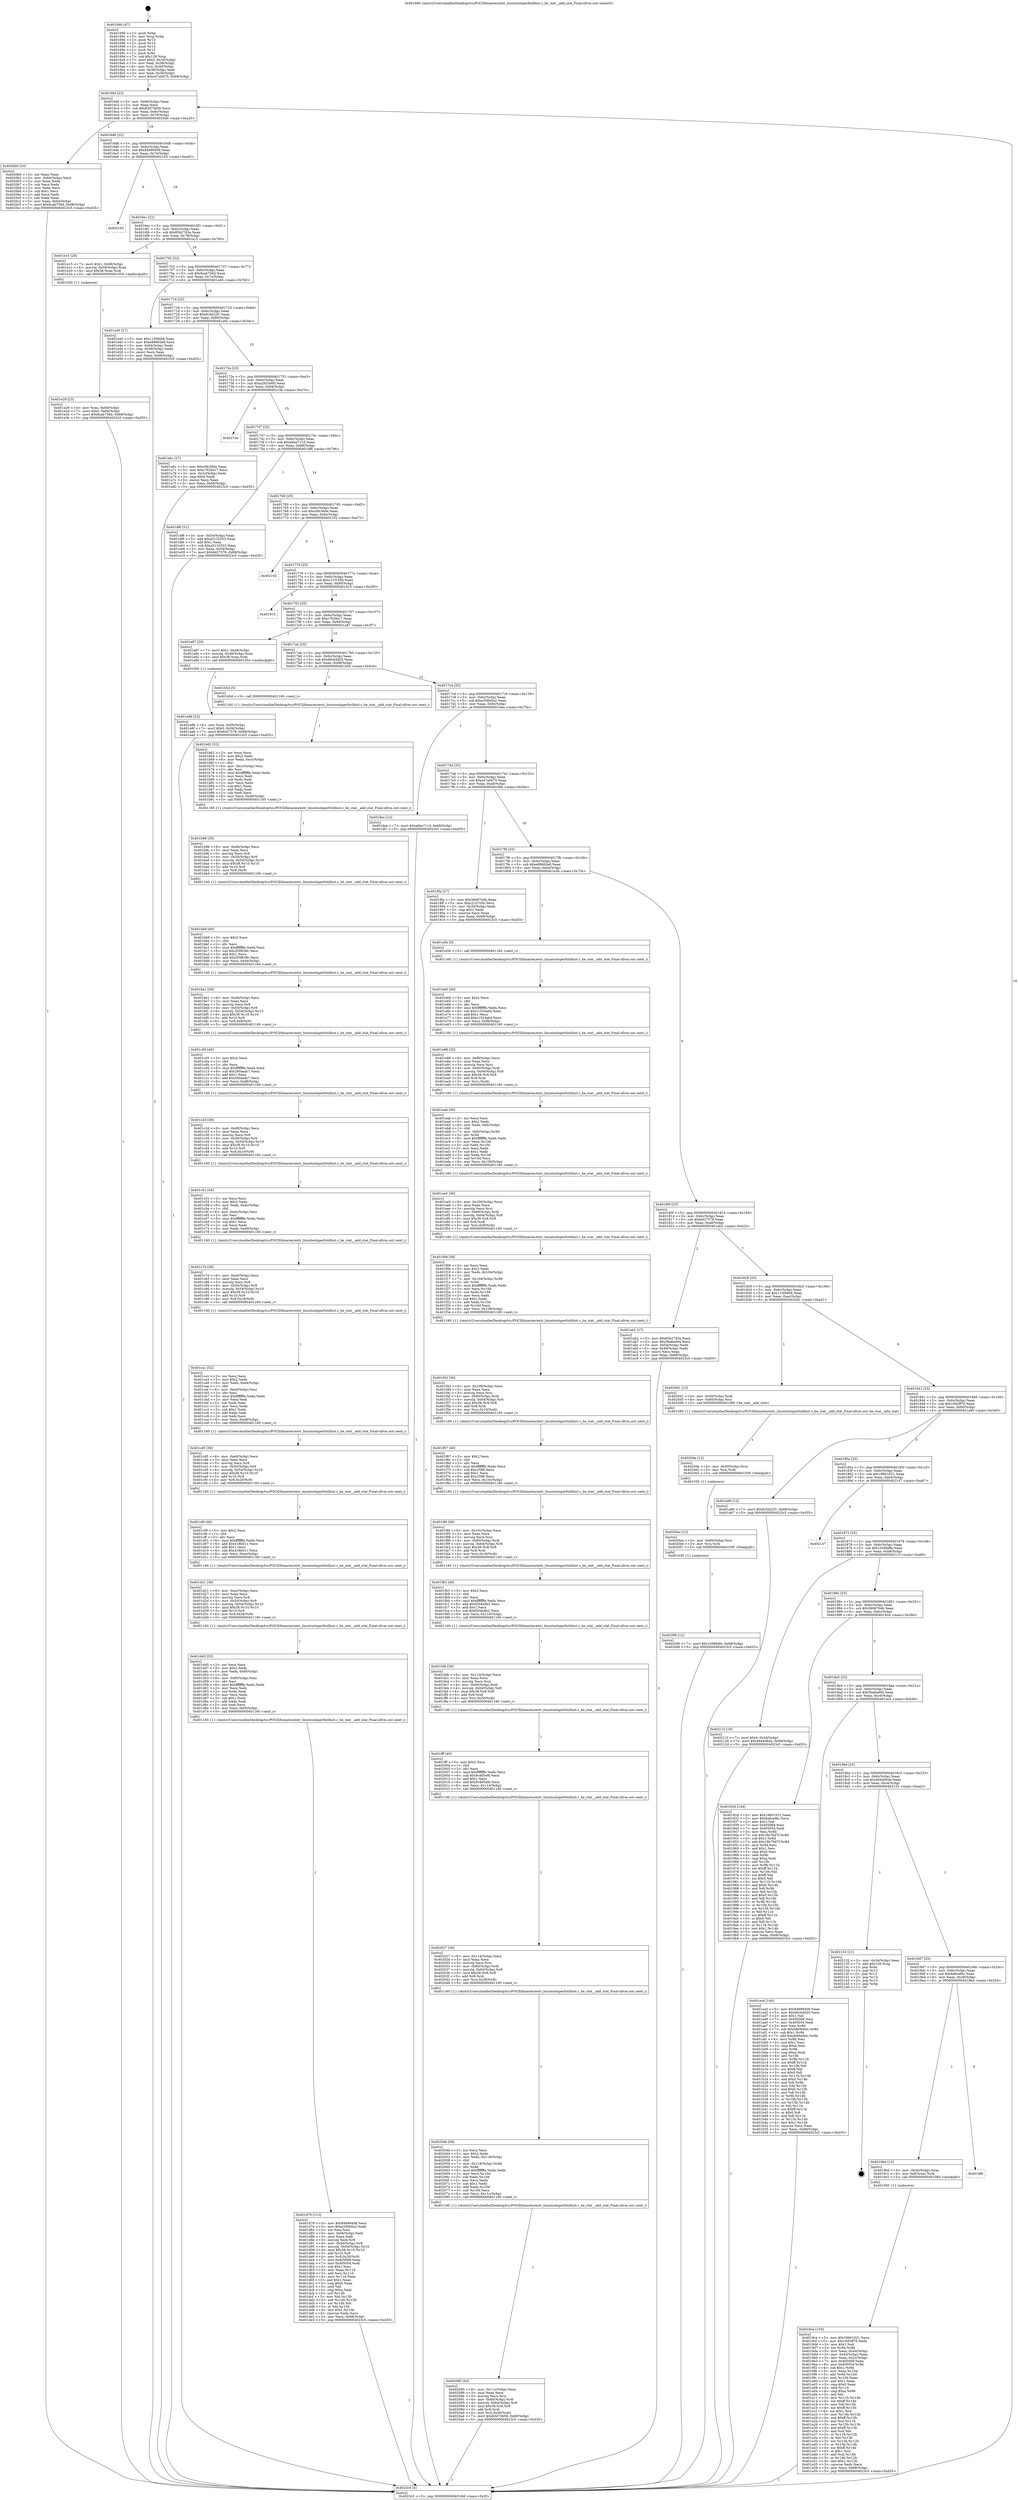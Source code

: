 digraph "0x401690" {
  label = "0x401690 (/mnt/c/Users/mathe/Desktop/tcc/POCII/binaries/extr_linuxtoolsperfutilhist.c_he_stat__add_stat_Final-ollvm.out::main(0))"
  labelloc = "t"
  node[shape=record]

  Entry [label="",width=0.3,height=0.3,shape=circle,fillcolor=black,style=filled]
  "0x4016bf" [label="{
     0x4016bf [23]\l
     | [instrs]\l
     &nbsp;&nbsp;0x4016bf \<+3\>: mov -0x68(%rbp),%eax\l
     &nbsp;&nbsp;0x4016c2 \<+2\>: mov %eax,%ecx\l
     &nbsp;&nbsp;0x4016c4 \<+6\>: sub $0x83d73658,%ecx\l
     &nbsp;&nbsp;0x4016ca \<+3\>: mov %eax,-0x6c(%rbp)\l
     &nbsp;&nbsp;0x4016cd \<+3\>: mov %ecx,-0x70(%rbp)\l
     &nbsp;&nbsp;0x4016d0 \<+6\>: je 00000000004020b0 \<main+0xa20\>\l
  }"]
  "0x4020b0" [label="{
     0x4020b0 [33]\l
     | [instrs]\l
     &nbsp;&nbsp;0x4020b0 \<+2\>: xor %eax,%eax\l
     &nbsp;&nbsp;0x4020b2 \<+3\>: mov -0x64(%rbp),%ecx\l
     &nbsp;&nbsp;0x4020b5 \<+2\>: mov %eax,%edx\l
     &nbsp;&nbsp;0x4020b7 \<+2\>: sub %ecx,%edx\l
     &nbsp;&nbsp;0x4020b9 \<+2\>: mov %eax,%ecx\l
     &nbsp;&nbsp;0x4020bb \<+3\>: sub $0x1,%ecx\l
     &nbsp;&nbsp;0x4020be \<+2\>: add %ecx,%edx\l
     &nbsp;&nbsp;0x4020c0 \<+2\>: sub %edx,%eax\l
     &nbsp;&nbsp;0x4020c2 \<+3\>: mov %eax,-0x64(%rbp)\l
     &nbsp;&nbsp;0x4020c5 \<+7\>: movl $0x8cab756d,-0x68(%rbp)\l
     &nbsp;&nbsp;0x4020cc \<+5\>: jmp 00000000004023c5 \<main+0xd35\>\l
  }"]
  "0x4016d6" [label="{
     0x4016d6 [22]\l
     | [instrs]\l
     &nbsp;&nbsp;0x4016d6 \<+5\>: jmp 00000000004016db \<main+0x4b\>\l
     &nbsp;&nbsp;0x4016db \<+3\>: mov -0x6c(%rbp),%eax\l
     &nbsp;&nbsp;0x4016de \<+5\>: sub $0x84999408,%eax\l
     &nbsp;&nbsp;0x4016e3 \<+3\>: mov %eax,-0x74(%rbp)\l
     &nbsp;&nbsp;0x4016e6 \<+6\>: je 0000000000402163 \<main+0xad3\>\l
  }"]
  Exit [label="",width=0.3,height=0.3,shape=circle,fillcolor=black,style=filled,peripheries=2]
  "0x402163" [label="{
     0x402163\l
  }", style=dashed]
  "0x4016ec" [label="{
     0x4016ec [22]\l
     | [instrs]\l
     &nbsp;&nbsp;0x4016ec \<+5\>: jmp 00000000004016f1 \<main+0x61\>\l
     &nbsp;&nbsp;0x4016f1 \<+3\>: mov -0x6c(%rbp),%eax\l
     &nbsp;&nbsp;0x4016f4 \<+5\>: sub $0x85b27d3a,%eax\l
     &nbsp;&nbsp;0x4016f9 \<+3\>: mov %eax,-0x78(%rbp)\l
     &nbsp;&nbsp;0x4016fc \<+6\>: je 0000000000401e15 \<main+0x785\>\l
  }"]
  "0x4020f6" [label="{
     0x4020f6 [12]\l
     | [instrs]\l
     &nbsp;&nbsp;0x4020f6 \<+7\>: movl $0x1b586dfe,-0x68(%rbp)\l
     &nbsp;&nbsp;0x4020fd \<+5\>: jmp 00000000004023c5 \<main+0xd35\>\l
  }"]
  "0x401e15" [label="{
     0x401e15 [20]\l
     | [instrs]\l
     &nbsp;&nbsp;0x401e15 \<+7\>: movl $0x1,-0x58(%rbp)\l
     &nbsp;&nbsp;0x401e1c \<+4\>: movslq -0x58(%rbp),%rax\l
     &nbsp;&nbsp;0x401e20 \<+4\>: imul $0x38,%rax,%rdi\l
     &nbsp;&nbsp;0x401e24 \<+5\>: call 0000000000401050 \<malloc@plt\>\l
     | [calls]\l
     &nbsp;&nbsp;0x401050 \{1\} (unknown)\l
  }"]
  "0x401702" [label="{
     0x401702 [22]\l
     | [instrs]\l
     &nbsp;&nbsp;0x401702 \<+5\>: jmp 0000000000401707 \<main+0x77\>\l
     &nbsp;&nbsp;0x401707 \<+3\>: mov -0x6c(%rbp),%eax\l
     &nbsp;&nbsp;0x40170a \<+5\>: sub $0x8cab756d,%eax\l
     &nbsp;&nbsp;0x40170f \<+3\>: mov %eax,-0x7c(%rbp)\l
     &nbsp;&nbsp;0x401712 \<+6\>: je 0000000000401e40 \<main+0x7b0\>\l
  }"]
  "0x4020ea" [label="{
     0x4020ea [12]\l
     | [instrs]\l
     &nbsp;&nbsp;0x4020ea \<+4\>: mov -0x60(%rbp),%rsi\l
     &nbsp;&nbsp;0x4020ee \<+3\>: mov %rsi,%rdi\l
     &nbsp;&nbsp;0x4020f1 \<+5\>: call 0000000000401030 \<free@plt\>\l
     | [calls]\l
     &nbsp;&nbsp;0x401030 \{1\} (unknown)\l
  }"]
  "0x401e40" [label="{
     0x401e40 [27]\l
     | [instrs]\l
     &nbsp;&nbsp;0x401e40 \<+5\>: mov $0x115f46b8,%eax\l
     &nbsp;&nbsp;0x401e45 \<+5\>: mov $0xe88662e8,%ecx\l
     &nbsp;&nbsp;0x401e4a \<+3\>: mov -0x64(%rbp),%edx\l
     &nbsp;&nbsp;0x401e4d \<+3\>: cmp -0x58(%rbp),%edx\l
     &nbsp;&nbsp;0x401e50 \<+3\>: cmovl %ecx,%eax\l
     &nbsp;&nbsp;0x401e53 \<+3\>: mov %eax,-0x68(%rbp)\l
     &nbsp;&nbsp;0x401e56 \<+5\>: jmp 00000000004023c5 \<main+0xd35\>\l
  }"]
  "0x401718" [label="{
     0x401718 [22]\l
     | [instrs]\l
     &nbsp;&nbsp;0x401718 \<+5\>: jmp 000000000040171d \<main+0x8d\>\l
     &nbsp;&nbsp;0x40171d \<+3\>: mov -0x6c(%rbp),%eax\l
     &nbsp;&nbsp;0x401720 \<+5\>: sub $0x9c5d22f1,%eax\l
     &nbsp;&nbsp;0x401725 \<+3\>: mov %eax,-0x80(%rbp)\l
     &nbsp;&nbsp;0x401728 \<+6\>: je 0000000000401a6c \<main+0x3dc\>\l
  }"]
  "0x4020de" [label="{
     0x4020de [12]\l
     | [instrs]\l
     &nbsp;&nbsp;0x4020de \<+4\>: mov -0x50(%rbp),%rsi\l
     &nbsp;&nbsp;0x4020e2 \<+3\>: mov %rsi,%rdi\l
     &nbsp;&nbsp;0x4020e5 \<+5\>: call 0000000000401030 \<free@plt\>\l
     | [calls]\l
     &nbsp;&nbsp;0x401030 \{1\} (unknown)\l
  }"]
  "0x401a6c" [label="{
     0x401a6c [27]\l
     | [instrs]\l
     &nbsp;&nbsp;0x401a6c \<+5\>: mov $0xc0fc36de,%eax\l
     &nbsp;&nbsp;0x401a71 \<+5\>: mov $0xc7629cc7,%ecx\l
     &nbsp;&nbsp;0x401a76 \<+3\>: mov -0x2c(%rbp),%edx\l
     &nbsp;&nbsp;0x401a79 \<+3\>: cmp $0x0,%edx\l
     &nbsp;&nbsp;0x401a7c \<+3\>: cmove %ecx,%eax\l
     &nbsp;&nbsp;0x401a7f \<+3\>: mov %eax,-0x68(%rbp)\l
     &nbsp;&nbsp;0x401a82 \<+5\>: jmp 00000000004023c5 \<main+0xd35\>\l
  }"]
  "0x40172e" [label="{
     0x40172e [25]\l
     | [instrs]\l
     &nbsp;&nbsp;0x40172e \<+5\>: jmp 0000000000401733 \<main+0xa3\>\l
     &nbsp;&nbsp;0x401733 \<+3\>: mov -0x6c(%rbp),%eax\l
     &nbsp;&nbsp;0x401736 \<+5\>: sub $0xa2633e00,%eax\l
     &nbsp;&nbsp;0x40173b \<+6\>: mov %eax,-0x84(%rbp)\l
     &nbsp;&nbsp;0x401741 \<+6\>: je 000000000040210e \<main+0xa7e\>\l
  }"]
  "0x402085" [label="{
     0x402085 [43]\l
     | [instrs]\l
     &nbsp;&nbsp;0x402085 \<+6\>: mov -0x11c(%rbp),%ecx\l
     &nbsp;&nbsp;0x40208b \<+3\>: imul %eax,%ecx\l
     &nbsp;&nbsp;0x40208e \<+3\>: movslq %ecx,%rsi\l
     &nbsp;&nbsp;0x402091 \<+4\>: mov -0x60(%rbp),%rdi\l
     &nbsp;&nbsp;0x402095 \<+4\>: movslq -0x64(%rbp),%r8\l
     &nbsp;&nbsp;0x402099 \<+4\>: imul $0x38,%r8,%r8\l
     &nbsp;&nbsp;0x40209d \<+3\>: add %r8,%rdi\l
     &nbsp;&nbsp;0x4020a0 \<+4\>: mov %rsi,0x30(%rdi)\l
     &nbsp;&nbsp;0x4020a4 \<+7\>: movl $0x83d73658,-0x68(%rbp)\l
     &nbsp;&nbsp;0x4020ab \<+5\>: jmp 00000000004023c5 \<main+0xd35\>\l
  }"]
  "0x40210e" [label="{
     0x40210e\l
  }", style=dashed]
  "0x401747" [label="{
     0x401747 [25]\l
     | [instrs]\l
     &nbsp;&nbsp;0x401747 \<+5\>: jmp 000000000040174c \<main+0xbc\>\l
     &nbsp;&nbsp;0x40174c \<+3\>: mov -0x6c(%rbp),%eax\l
     &nbsp;&nbsp;0x40174f \<+5\>: sub $0xabba711d,%eax\l
     &nbsp;&nbsp;0x401754 \<+6\>: mov %eax,-0x88(%rbp)\l
     &nbsp;&nbsp;0x40175a \<+6\>: je 0000000000401df6 \<main+0x766\>\l
  }"]
  "0x40204b" [label="{
     0x40204b [58]\l
     | [instrs]\l
     &nbsp;&nbsp;0x40204b \<+2\>: xor %ecx,%ecx\l
     &nbsp;&nbsp;0x40204d \<+5\>: mov $0x2,%edx\l
     &nbsp;&nbsp;0x402052 \<+6\>: mov %edx,-0x118(%rbp)\l
     &nbsp;&nbsp;0x402058 \<+1\>: cltd\l
     &nbsp;&nbsp;0x402059 \<+7\>: mov -0x118(%rbp),%r9d\l
     &nbsp;&nbsp;0x402060 \<+3\>: idiv %r9d\l
     &nbsp;&nbsp;0x402063 \<+6\>: imul $0xfffffffe,%edx,%edx\l
     &nbsp;&nbsp;0x402069 \<+3\>: mov %ecx,%r10d\l
     &nbsp;&nbsp;0x40206c \<+3\>: sub %edx,%r10d\l
     &nbsp;&nbsp;0x40206f \<+2\>: mov %ecx,%edx\l
     &nbsp;&nbsp;0x402071 \<+3\>: sub $0x1,%edx\l
     &nbsp;&nbsp;0x402074 \<+3\>: add %edx,%r10d\l
     &nbsp;&nbsp;0x402077 \<+3\>: sub %r10d,%ecx\l
     &nbsp;&nbsp;0x40207a \<+6\>: mov %ecx,-0x11c(%rbp)\l
     &nbsp;&nbsp;0x402080 \<+5\>: call 0000000000401160 \<next_i\>\l
     | [calls]\l
     &nbsp;&nbsp;0x401160 \{1\} (/mnt/c/Users/mathe/Desktop/tcc/POCII/binaries/extr_linuxtoolsperfutilhist.c_he_stat__add_stat_Final-ollvm.out::next_i)\l
  }"]
  "0x401df6" [label="{
     0x401df6 [31]\l
     | [instrs]\l
     &nbsp;&nbsp;0x401df6 \<+3\>: mov -0x54(%rbp),%eax\l
     &nbsp;&nbsp;0x401df9 \<+5\>: add $0xa5132533,%eax\l
     &nbsp;&nbsp;0x401dfe \<+3\>: add $0x1,%eax\l
     &nbsp;&nbsp;0x401e01 \<+5\>: sub $0xa5132533,%eax\l
     &nbsp;&nbsp;0x401e06 \<+3\>: mov %eax,-0x54(%rbp)\l
     &nbsp;&nbsp;0x401e09 \<+7\>: movl $0x6d27578,-0x68(%rbp)\l
     &nbsp;&nbsp;0x401e10 \<+5\>: jmp 00000000004023c5 \<main+0xd35\>\l
  }"]
  "0x401760" [label="{
     0x401760 [25]\l
     | [instrs]\l
     &nbsp;&nbsp;0x401760 \<+5\>: jmp 0000000000401765 \<main+0xd5\>\l
     &nbsp;&nbsp;0x401765 \<+3\>: mov -0x6c(%rbp),%eax\l
     &nbsp;&nbsp;0x401768 \<+5\>: sub $0xc0fc36de,%eax\l
     &nbsp;&nbsp;0x40176d \<+6\>: mov %eax,-0x8c(%rbp)\l
     &nbsp;&nbsp;0x401773 \<+6\>: je 0000000000402102 \<main+0xa72\>\l
  }"]
  "0x402027" [label="{
     0x402027 [36]\l
     | [instrs]\l
     &nbsp;&nbsp;0x402027 \<+6\>: mov -0x114(%rbp),%ecx\l
     &nbsp;&nbsp;0x40202d \<+3\>: imul %eax,%ecx\l
     &nbsp;&nbsp;0x402030 \<+3\>: movslq %ecx,%rsi\l
     &nbsp;&nbsp;0x402033 \<+4\>: mov -0x60(%rbp),%rdi\l
     &nbsp;&nbsp;0x402037 \<+4\>: movslq -0x64(%rbp),%r8\l
     &nbsp;&nbsp;0x40203b \<+4\>: imul $0x38,%r8,%r8\l
     &nbsp;&nbsp;0x40203f \<+3\>: add %r8,%rdi\l
     &nbsp;&nbsp;0x402042 \<+4\>: mov %rsi,0x28(%rdi)\l
     &nbsp;&nbsp;0x402046 \<+5\>: call 0000000000401160 \<next_i\>\l
     | [calls]\l
     &nbsp;&nbsp;0x401160 \{1\} (/mnt/c/Users/mathe/Desktop/tcc/POCII/binaries/extr_linuxtoolsperfutilhist.c_he_stat__add_stat_Final-ollvm.out::next_i)\l
  }"]
  "0x402102" [label="{
     0x402102\l
  }", style=dashed]
  "0x401779" [label="{
     0x401779 [25]\l
     | [instrs]\l
     &nbsp;&nbsp;0x401779 \<+5\>: jmp 000000000040177e \<main+0xee\>\l
     &nbsp;&nbsp;0x40177e \<+3\>: mov -0x6c(%rbp),%eax\l
     &nbsp;&nbsp;0x401781 \<+5\>: sub $0xc21f155b,%eax\l
     &nbsp;&nbsp;0x401786 \<+6\>: mov %eax,-0x90(%rbp)\l
     &nbsp;&nbsp;0x40178c \<+6\>: je 0000000000401915 \<main+0x285\>\l
  }"]
  "0x401fff" [label="{
     0x401fff [40]\l
     | [instrs]\l
     &nbsp;&nbsp;0x401fff \<+5\>: mov $0x2,%ecx\l
     &nbsp;&nbsp;0x402004 \<+1\>: cltd\l
     &nbsp;&nbsp;0x402005 \<+2\>: idiv %ecx\l
     &nbsp;&nbsp;0x402007 \<+6\>: imul $0xfffffffe,%edx,%ecx\l
     &nbsp;&nbsp;0x40200d \<+6\>: sub $0x9c465ef6,%ecx\l
     &nbsp;&nbsp;0x402013 \<+3\>: add $0x1,%ecx\l
     &nbsp;&nbsp;0x402016 \<+6\>: add $0x9c465ef6,%ecx\l
     &nbsp;&nbsp;0x40201c \<+6\>: mov %ecx,-0x114(%rbp)\l
     &nbsp;&nbsp;0x402022 \<+5\>: call 0000000000401160 \<next_i\>\l
     | [calls]\l
     &nbsp;&nbsp;0x401160 \{1\} (/mnt/c/Users/mathe/Desktop/tcc/POCII/binaries/extr_linuxtoolsperfutilhist.c_he_stat__add_stat_Final-ollvm.out::next_i)\l
  }"]
  "0x401915" [label="{
     0x401915\l
  }", style=dashed]
  "0x401792" [label="{
     0x401792 [25]\l
     | [instrs]\l
     &nbsp;&nbsp;0x401792 \<+5\>: jmp 0000000000401797 \<main+0x107\>\l
     &nbsp;&nbsp;0x401797 \<+3\>: mov -0x6c(%rbp),%eax\l
     &nbsp;&nbsp;0x40179a \<+5\>: sub $0xc7629cc7,%eax\l
     &nbsp;&nbsp;0x40179f \<+6\>: mov %eax,-0x94(%rbp)\l
     &nbsp;&nbsp;0x4017a5 \<+6\>: je 0000000000401a87 \<main+0x3f7\>\l
  }"]
  "0x401fdb" [label="{
     0x401fdb [36]\l
     | [instrs]\l
     &nbsp;&nbsp;0x401fdb \<+6\>: mov -0x110(%rbp),%ecx\l
     &nbsp;&nbsp;0x401fe1 \<+3\>: imul %eax,%ecx\l
     &nbsp;&nbsp;0x401fe4 \<+3\>: movslq %ecx,%rsi\l
     &nbsp;&nbsp;0x401fe7 \<+4\>: mov -0x60(%rbp),%rdi\l
     &nbsp;&nbsp;0x401feb \<+4\>: movslq -0x64(%rbp),%r8\l
     &nbsp;&nbsp;0x401fef \<+4\>: imul $0x38,%r8,%r8\l
     &nbsp;&nbsp;0x401ff3 \<+3\>: add %r8,%rdi\l
     &nbsp;&nbsp;0x401ff6 \<+4\>: mov %rsi,0x20(%rdi)\l
     &nbsp;&nbsp;0x401ffa \<+5\>: call 0000000000401160 \<next_i\>\l
     | [calls]\l
     &nbsp;&nbsp;0x401160 \{1\} (/mnt/c/Users/mathe/Desktop/tcc/POCII/binaries/extr_linuxtoolsperfutilhist.c_he_stat__add_stat_Final-ollvm.out::next_i)\l
  }"]
  "0x401a87" [label="{
     0x401a87 [20]\l
     | [instrs]\l
     &nbsp;&nbsp;0x401a87 \<+7\>: movl $0x1,-0x48(%rbp)\l
     &nbsp;&nbsp;0x401a8e \<+4\>: movslq -0x48(%rbp),%rax\l
     &nbsp;&nbsp;0x401a92 \<+4\>: imul $0x38,%rax,%rdi\l
     &nbsp;&nbsp;0x401a96 \<+5\>: call 0000000000401050 \<malloc@plt\>\l
     | [calls]\l
     &nbsp;&nbsp;0x401050 \{1\} (unknown)\l
  }"]
  "0x4017ab" [label="{
     0x4017ab [25]\l
     | [instrs]\l
     &nbsp;&nbsp;0x4017ab \<+5\>: jmp 00000000004017b0 \<main+0x120\>\l
     &nbsp;&nbsp;0x4017b0 \<+3\>: mov -0x6c(%rbp),%eax\l
     &nbsp;&nbsp;0x4017b3 \<+5\>: sub $0xd0cb4d20,%eax\l
     &nbsp;&nbsp;0x4017b8 \<+6\>: mov %eax,-0x98(%rbp)\l
     &nbsp;&nbsp;0x4017be \<+6\>: je 0000000000401b5d \<main+0x4cd\>\l
  }"]
  "0x401fb3" [label="{
     0x401fb3 [40]\l
     | [instrs]\l
     &nbsp;&nbsp;0x401fb3 \<+5\>: mov $0x2,%ecx\l
     &nbsp;&nbsp;0x401fb8 \<+1\>: cltd\l
     &nbsp;&nbsp;0x401fb9 \<+2\>: idiv %ecx\l
     &nbsp;&nbsp;0x401fbb \<+6\>: imul $0xfffffffe,%edx,%ecx\l
     &nbsp;&nbsp;0x401fc1 \<+6\>: add $0xf204e4b2,%ecx\l
     &nbsp;&nbsp;0x401fc7 \<+3\>: add $0x1,%ecx\l
     &nbsp;&nbsp;0x401fca \<+6\>: sub $0xf204e4b2,%ecx\l
     &nbsp;&nbsp;0x401fd0 \<+6\>: mov %ecx,-0x110(%rbp)\l
     &nbsp;&nbsp;0x401fd6 \<+5\>: call 0000000000401160 \<next_i\>\l
     | [calls]\l
     &nbsp;&nbsp;0x401160 \{1\} (/mnt/c/Users/mathe/Desktop/tcc/POCII/binaries/extr_linuxtoolsperfutilhist.c_he_stat__add_stat_Final-ollvm.out::next_i)\l
  }"]
  "0x401b5d" [label="{
     0x401b5d [5]\l
     | [instrs]\l
     &nbsp;&nbsp;0x401b5d \<+5\>: call 0000000000401160 \<next_i\>\l
     | [calls]\l
     &nbsp;&nbsp;0x401160 \{1\} (/mnt/c/Users/mathe/Desktop/tcc/POCII/binaries/extr_linuxtoolsperfutilhist.c_he_stat__add_stat_Final-ollvm.out::next_i)\l
  }"]
  "0x4017c4" [label="{
     0x4017c4 [25]\l
     | [instrs]\l
     &nbsp;&nbsp;0x4017c4 \<+5\>: jmp 00000000004017c9 \<main+0x139\>\l
     &nbsp;&nbsp;0x4017c9 \<+3\>: mov -0x6c(%rbp),%eax\l
     &nbsp;&nbsp;0x4017cc \<+5\>: sub $0xe356b0a2,%eax\l
     &nbsp;&nbsp;0x4017d1 \<+6\>: mov %eax,-0x9c(%rbp)\l
     &nbsp;&nbsp;0x4017d7 \<+6\>: je 0000000000401dea \<main+0x75a\>\l
  }"]
  "0x401f8f" [label="{
     0x401f8f [36]\l
     | [instrs]\l
     &nbsp;&nbsp;0x401f8f \<+6\>: mov -0x10c(%rbp),%ecx\l
     &nbsp;&nbsp;0x401f95 \<+3\>: imul %eax,%ecx\l
     &nbsp;&nbsp;0x401f98 \<+3\>: movslq %ecx,%rsi\l
     &nbsp;&nbsp;0x401f9b \<+4\>: mov -0x60(%rbp),%rdi\l
     &nbsp;&nbsp;0x401f9f \<+4\>: movslq -0x64(%rbp),%r8\l
     &nbsp;&nbsp;0x401fa3 \<+4\>: imul $0x38,%r8,%r8\l
     &nbsp;&nbsp;0x401fa7 \<+3\>: add %r8,%rdi\l
     &nbsp;&nbsp;0x401faa \<+4\>: mov %rsi,0x18(%rdi)\l
     &nbsp;&nbsp;0x401fae \<+5\>: call 0000000000401160 \<next_i\>\l
     | [calls]\l
     &nbsp;&nbsp;0x401160 \{1\} (/mnt/c/Users/mathe/Desktop/tcc/POCII/binaries/extr_linuxtoolsperfutilhist.c_he_stat__add_stat_Final-ollvm.out::next_i)\l
  }"]
  "0x401dea" [label="{
     0x401dea [12]\l
     | [instrs]\l
     &nbsp;&nbsp;0x401dea \<+7\>: movl $0xabba711d,-0x68(%rbp)\l
     &nbsp;&nbsp;0x401df1 \<+5\>: jmp 00000000004023c5 \<main+0xd35\>\l
  }"]
  "0x4017dd" [label="{
     0x4017dd [25]\l
     | [instrs]\l
     &nbsp;&nbsp;0x4017dd \<+5\>: jmp 00000000004017e2 \<main+0x152\>\l
     &nbsp;&nbsp;0x4017e2 \<+3\>: mov -0x6c(%rbp),%eax\l
     &nbsp;&nbsp;0x4017e5 \<+5\>: sub $0xe47a0b75,%eax\l
     &nbsp;&nbsp;0x4017ea \<+6\>: mov %eax,-0xa0(%rbp)\l
     &nbsp;&nbsp;0x4017f0 \<+6\>: je 00000000004018fa \<main+0x26a\>\l
  }"]
  "0x401f67" [label="{
     0x401f67 [40]\l
     | [instrs]\l
     &nbsp;&nbsp;0x401f67 \<+5\>: mov $0x2,%ecx\l
     &nbsp;&nbsp;0x401f6c \<+1\>: cltd\l
     &nbsp;&nbsp;0x401f6d \<+2\>: idiv %ecx\l
     &nbsp;&nbsp;0x401f6f \<+6\>: imul $0xfffffffe,%edx,%ecx\l
     &nbsp;&nbsp;0x401f75 \<+6\>: sub $0x1f3f6,%ecx\l
     &nbsp;&nbsp;0x401f7b \<+3\>: add $0x1,%ecx\l
     &nbsp;&nbsp;0x401f7e \<+6\>: add $0x1f3f6,%ecx\l
     &nbsp;&nbsp;0x401f84 \<+6\>: mov %ecx,-0x10c(%rbp)\l
     &nbsp;&nbsp;0x401f8a \<+5\>: call 0000000000401160 \<next_i\>\l
     | [calls]\l
     &nbsp;&nbsp;0x401160 \{1\} (/mnt/c/Users/mathe/Desktop/tcc/POCII/binaries/extr_linuxtoolsperfutilhist.c_he_stat__add_stat_Final-ollvm.out::next_i)\l
  }"]
  "0x4018fa" [label="{
     0x4018fa [27]\l
     | [instrs]\l
     &nbsp;&nbsp;0x4018fa \<+5\>: mov $0x3606704b,%eax\l
     &nbsp;&nbsp;0x4018ff \<+5\>: mov $0xc21f155b,%ecx\l
     &nbsp;&nbsp;0x401904 \<+3\>: mov -0x30(%rbp),%edx\l
     &nbsp;&nbsp;0x401907 \<+3\>: cmp $0x2,%edx\l
     &nbsp;&nbsp;0x40190a \<+3\>: cmovne %ecx,%eax\l
     &nbsp;&nbsp;0x40190d \<+3\>: mov %eax,-0x68(%rbp)\l
     &nbsp;&nbsp;0x401910 \<+5\>: jmp 00000000004023c5 \<main+0xd35\>\l
  }"]
  "0x4017f6" [label="{
     0x4017f6 [25]\l
     | [instrs]\l
     &nbsp;&nbsp;0x4017f6 \<+5\>: jmp 00000000004017fb \<main+0x16b\>\l
     &nbsp;&nbsp;0x4017fb \<+3\>: mov -0x6c(%rbp),%eax\l
     &nbsp;&nbsp;0x4017fe \<+5\>: sub $0xe88662e8,%eax\l
     &nbsp;&nbsp;0x401803 \<+6\>: mov %eax,-0xa4(%rbp)\l
     &nbsp;&nbsp;0x401809 \<+6\>: je 0000000000401e5b \<main+0x7cb\>\l
  }"]
  "0x4023c5" [label="{
     0x4023c5 [5]\l
     | [instrs]\l
     &nbsp;&nbsp;0x4023c5 \<+5\>: jmp 00000000004016bf \<main+0x2f\>\l
  }"]
  "0x401690" [label="{
     0x401690 [47]\l
     | [instrs]\l
     &nbsp;&nbsp;0x401690 \<+1\>: push %rbp\l
     &nbsp;&nbsp;0x401691 \<+3\>: mov %rsp,%rbp\l
     &nbsp;&nbsp;0x401694 \<+2\>: push %r15\l
     &nbsp;&nbsp;0x401696 \<+2\>: push %r14\l
     &nbsp;&nbsp;0x401698 \<+2\>: push %r13\l
     &nbsp;&nbsp;0x40169a \<+2\>: push %r12\l
     &nbsp;&nbsp;0x40169c \<+1\>: push %rbx\l
     &nbsp;&nbsp;0x40169d \<+7\>: sub $0x128,%rsp\l
     &nbsp;&nbsp;0x4016a4 \<+7\>: movl $0x0,-0x34(%rbp)\l
     &nbsp;&nbsp;0x4016ab \<+3\>: mov %edi,-0x38(%rbp)\l
     &nbsp;&nbsp;0x4016ae \<+4\>: mov %rsi,-0x40(%rbp)\l
     &nbsp;&nbsp;0x4016b2 \<+3\>: mov -0x38(%rbp),%edi\l
     &nbsp;&nbsp;0x4016b5 \<+3\>: mov %edi,-0x30(%rbp)\l
     &nbsp;&nbsp;0x4016b8 \<+7\>: movl $0xe47a0b75,-0x68(%rbp)\l
  }"]
  "0x401f43" [label="{
     0x401f43 [36]\l
     | [instrs]\l
     &nbsp;&nbsp;0x401f43 \<+6\>: mov -0x108(%rbp),%ecx\l
     &nbsp;&nbsp;0x401f49 \<+3\>: imul %eax,%ecx\l
     &nbsp;&nbsp;0x401f4c \<+3\>: movslq %ecx,%rsi\l
     &nbsp;&nbsp;0x401f4f \<+4\>: mov -0x60(%rbp),%rdi\l
     &nbsp;&nbsp;0x401f53 \<+4\>: movslq -0x64(%rbp),%r8\l
     &nbsp;&nbsp;0x401f57 \<+4\>: imul $0x38,%r8,%r8\l
     &nbsp;&nbsp;0x401f5b \<+3\>: add %r8,%rdi\l
     &nbsp;&nbsp;0x401f5e \<+4\>: mov %rsi,0x10(%rdi)\l
     &nbsp;&nbsp;0x401f62 \<+5\>: call 0000000000401160 \<next_i\>\l
     | [calls]\l
     &nbsp;&nbsp;0x401160 \{1\} (/mnt/c/Users/mathe/Desktop/tcc/POCII/binaries/extr_linuxtoolsperfutilhist.c_he_stat__add_stat_Final-ollvm.out::next_i)\l
  }"]
  "0x401e5b" [label="{
     0x401e5b [5]\l
     | [instrs]\l
     &nbsp;&nbsp;0x401e5b \<+5\>: call 0000000000401160 \<next_i\>\l
     | [calls]\l
     &nbsp;&nbsp;0x401160 \{1\} (/mnt/c/Users/mathe/Desktop/tcc/POCII/binaries/extr_linuxtoolsperfutilhist.c_he_stat__add_stat_Final-ollvm.out::next_i)\l
  }"]
  "0x40180f" [label="{
     0x40180f [25]\l
     | [instrs]\l
     &nbsp;&nbsp;0x40180f \<+5\>: jmp 0000000000401814 \<main+0x184\>\l
     &nbsp;&nbsp;0x401814 \<+3\>: mov -0x6c(%rbp),%eax\l
     &nbsp;&nbsp;0x401817 \<+5\>: sub $0x6d27578,%eax\l
     &nbsp;&nbsp;0x40181c \<+6\>: mov %eax,-0xa8(%rbp)\l
     &nbsp;&nbsp;0x401822 \<+6\>: je 0000000000401ab2 \<main+0x422\>\l
  }"]
  "0x401f09" [label="{
     0x401f09 [58]\l
     | [instrs]\l
     &nbsp;&nbsp;0x401f09 \<+2\>: xor %ecx,%ecx\l
     &nbsp;&nbsp;0x401f0b \<+5\>: mov $0x2,%edx\l
     &nbsp;&nbsp;0x401f10 \<+6\>: mov %edx,-0x104(%rbp)\l
     &nbsp;&nbsp;0x401f16 \<+1\>: cltd\l
     &nbsp;&nbsp;0x401f17 \<+7\>: mov -0x104(%rbp),%r9d\l
     &nbsp;&nbsp;0x401f1e \<+3\>: idiv %r9d\l
     &nbsp;&nbsp;0x401f21 \<+6\>: imul $0xfffffffe,%edx,%edx\l
     &nbsp;&nbsp;0x401f27 \<+3\>: mov %ecx,%r10d\l
     &nbsp;&nbsp;0x401f2a \<+3\>: sub %edx,%r10d\l
     &nbsp;&nbsp;0x401f2d \<+2\>: mov %ecx,%edx\l
     &nbsp;&nbsp;0x401f2f \<+3\>: sub $0x1,%edx\l
     &nbsp;&nbsp;0x401f32 \<+3\>: add %edx,%r10d\l
     &nbsp;&nbsp;0x401f35 \<+3\>: sub %r10d,%ecx\l
     &nbsp;&nbsp;0x401f38 \<+6\>: mov %ecx,-0x108(%rbp)\l
     &nbsp;&nbsp;0x401f3e \<+5\>: call 0000000000401160 \<next_i\>\l
     | [calls]\l
     &nbsp;&nbsp;0x401160 \{1\} (/mnt/c/Users/mathe/Desktop/tcc/POCII/binaries/extr_linuxtoolsperfutilhist.c_he_stat__add_stat_Final-ollvm.out::next_i)\l
  }"]
  "0x401ab2" [label="{
     0x401ab2 [27]\l
     | [instrs]\l
     &nbsp;&nbsp;0x401ab2 \<+5\>: mov $0x85b27d3a,%eax\l
     &nbsp;&nbsp;0x401ab7 \<+5\>: mov $0x3ba6ad94,%ecx\l
     &nbsp;&nbsp;0x401abc \<+3\>: mov -0x54(%rbp),%edx\l
     &nbsp;&nbsp;0x401abf \<+3\>: cmp -0x48(%rbp),%edx\l
     &nbsp;&nbsp;0x401ac2 \<+3\>: cmovl %ecx,%eax\l
     &nbsp;&nbsp;0x401ac5 \<+3\>: mov %eax,-0x68(%rbp)\l
     &nbsp;&nbsp;0x401ac8 \<+5\>: jmp 00000000004023c5 \<main+0xd35\>\l
  }"]
  "0x401828" [label="{
     0x401828 [25]\l
     | [instrs]\l
     &nbsp;&nbsp;0x401828 \<+5\>: jmp 000000000040182d \<main+0x19d\>\l
     &nbsp;&nbsp;0x40182d \<+3\>: mov -0x6c(%rbp),%eax\l
     &nbsp;&nbsp;0x401830 \<+5\>: sub $0x115f46b8,%eax\l
     &nbsp;&nbsp;0x401835 \<+6\>: mov %eax,-0xac(%rbp)\l
     &nbsp;&nbsp;0x40183b \<+6\>: je 00000000004020d1 \<main+0xa41\>\l
  }"]
  "0x401ee5" [label="{
     0x401ee5 [36]\l
     | [instrs]\l
     &nbsp;&nbsp;0x401ee5 \<+6\>: mov -0x100(%rbp),%ecx\l
     &nbsp;&nbsp;0x401eeb \<+3\>: imul %eax,%ecx\l
     &nbsp;&nbsp;0x401eee \<+3\>: movslq %ecx,%rsi\l
     &nbsp;&nbsp;0x401ef1 \<+4\>: mov -0x60(%rbp),%rdi\l
     &nbsp;&nbsp;0x401ef5 \<+4\>: movslq -0x64(%rbp),%r8\l
     &nbsp;&nbsp;0x401ef9 \<+4\>: imul $0x38,%r8,%r8\l
     &nbsp;&nbsp;0x401efd \<+3\>: add %r8,%rdi\l
     &nbsp;&nbsp;0x401f00 \<+4\>: mov %rsi,0x8(%rdi)\l
     &nbsp;&nbsp;0x401f04 \<+5\>: call 0000000000401160 \<next_i\>\l
     | [calls]\l
     &nbsp;&nbsp;0x401160 \{1\} (/mnt/c/Users/mathe/Desktop/tcc/POCII/binaries/extr_linuxtoolsperfutilhist.c_he_stat__add_stat_Final-ollvm.out::next_i)\l
  }"]
  "0x4020d1" [label="{
     0x4020d1 [13]\l
     | [instrs]\l
     &nbsp;&nbsp;0x4020d1 \<+4\>: mov -0x50(%rbp),%rdi\l
     &nbsp;&nbsp;0x4020d5 \<+4\>: mov -0x60(%rbp),%rsi\l
     &nbsp;&nbsp;0x4020d9 \<+5\>: call 0000000000401580 \<he_stat__add_stat\>\l
     | [calls]\l
     &nbsp;&nbsp;0x401580 \{1\} (/mnt/c/Users/mathe/Desktop/tcc/POCII/binaries/extr_linuxtoolsperfutilhist.c_he_stat__add_stat_Final-ollvm.out::he_stat__add_stat)\l
  }"]
  "0x401841" [label="{
     0x401841 [25]\l
     | [instrs]\l
     &nbsp;&nbsp;0x401841 \<+5\>: jmp 0000000000401846 \<main+0x1b6\>\l
     &nbsp;&nbsp;0x401846 \<+3\>: mov -0x6c(%rbp),%eax\l
     &nbsp;&nbsp;0x401849 \<+5\>: sub $0x1692ff76,%eax\l
     &nbsp;&nbsp;0x40184e \<+6\>: mov %eax,-0xb0(%rbp)\l
     &nbsp;&nbsp;0x401854 \<+6\>: je 0000000000401a60 \<main+0x3d0\>\l
  }"]
  "0x401eab" [label="{
     0x401eab [58]\l
     | [instrs]\l
     &nbsp;&nbsp;0x401eab \<+2\>: xor %ecx,%ecx\l
     &nbsp;&nbsp;0x401ead \<+5\>: mov $0x2,%edx\l
     &nbsp;&nbsp;0x401eb2 \<+6\>: mov %edx,-0xfc(%rbp)\l
     &nbsp;&nbsp;0x401eb8 \<+1\>: cltd\l
     &nbsp;&nbsp;0x401eb9 \<+7\>: mov -0xfc(%rbp),%r9d\l
     &nbsp;&nbsp;0x401ec0 \<+3\>: idiv %r9d\l
     &nbsp;&nbsp;0x401ec3 \<+6\>: imul $0xfffffffe,%edx,%edx\l
     &nbsp;&nbsp;0x401ec9 \<+3\>: mov %ecx,%r10d\l
     &nbsp;&nbsp;0x401ecc \<+3\>: sub %edx,%r10d\l
     &nbsp;&nbsp;0x401ecf \<+2\>: mov %ecx,%edx\l
     &nbsp;&nbsp;0x401ed1 \<+3\>: sub $0x1,%edx\l
     &nbsp;&nbsp;0x401ed4 \<+3\>: add %edx,%r10d\l
     &nbsp;&nbsp;0x401ed7 \<+3\>: sub %r10d,%ecx\l
     &nbsp;&nbsp;0x401eda \<+6\>: mov %ecx,-0x100(%rbp)\l
     &nbsp;&nbsp;0x401ee0 \<+5\>: call 0000000000401160 \<next_i\>\l
     | [calls]\l
     &nbsp;&nbsp;0x401160 \{1\} (/mnt/c/Users/mathe/Desktop/tcc/POCII/binaries/extr_linuxtoolsperfutilhist.c_he_stat__add_stat_Final-ollvm.out::next_i)\l
  }"]
  "0x401a60" [label="{
     0x401a60 [12]\l
     | [instrs]\l
     &nbsp;&nbsp;0x401a60 \<+7\>: movl $0x9c5d22f1,-0x68(%rbp)\l
     &nbsp;&nbsp;0x401a67 \<+5\>: jmp 00000000004023c5 \<main+0xd35\>\l
  }"]
  "0x40185a" [label="{
     0x40185a [25]\l
     | [instrs]\l
     &nbsp;&nbsp;0x40185a \<+5\>: jmp 000000000040185f \<main+0x1cf\>\l
     &nbsp;&nbsp;0x40185f \<+3\>: mov -0x6c(%rbp),%eax\l
     &nbsp;&nbsp;0x401862 \<+5\>: sub $0x18601021,%eax\l
     &nbsp;&nbsp;0x401867 \<+6\>: mov %eax,-0xb4(%rbp)\l
     &nbsp;&nbsp;0x40186d \<+6\>: je 0000000000402147 \<main+0xab7\>\l
  }"]
  "0x401e88" [label="{
     0x401e88 [35]\l
     | [instrs]\l
     &nbsp;&nbsp;0x401e88 \<+6\>: mov -0xf8(%rbp),%ecx\l
     &nbsp;&nbsp;0x401e8e \<+3\>: imul %eax,%ecx\l
     &nbsp;&nbsp;0x401e91 \<+3\>: movslq %ecx,%rsi\l
     &nbsp;&nbsp;0x401e94 \<+4\>: mov -0x60(%rbp),%rdi\l
     &nbsp;&nbsp;0x401e98 \<+4\>: movslq -0x64(%rbp),%r8\l
     &nbsp;&nbsp;0x401e9c \<+4\>: imul $0x38,%r8,%r8\l
     &nbsp;&nbsp;0x401ea0 \<+3\>: add %r8,%rdi\l
     &nbsp;&nbsp;0x401ea3 \<+3\>: mov %rsi,(%rdi)\l
     &nbsp;&nbsp;0x401ea6 \<+5\>: call 0000000000401160 \<next_i\>\l
     | [calls]\l
     &nbsp;&nbsp;0x401160 \{1\} (/mnt/c/Users/mathe/Desktop/tcc/POCII/binaries/extr_linuxtoolsperfutilhist.c_he_stat__add_stat_Final-ollvm.out::next_i)\l
  }"]
  "0x402147" [label="{
     0x402147\l
  }", style=dashed]
  "0x401873" [label="{
     0x401873 [25]\l
     | [instrs]\l
     &nbsp;&nbsp;0x401873 \<+5\>: jmp 0000000000401878 \<main+0x1e8\>\l
     &nbsp;&nbsp;0x401878 \<+3\>: mov -0x6c(%rbp),%eax\l
     &nbsp;&nbsp;0x40187b \<+5\>: sub $0x1b586dfe,%eax\l
     &nbsp;&nbsp;0x401880 \<+6\>: mov %eax,-0xb8(%rbp)\l
     &nbsp;&nbsp;0x401886 \<+6\>: je 000000000040211f \<main+0xa8f\>\l
  }"]
  "0x401e60" [label="{
     0x401e60 [40]\l
     | [instrs]\l
     &nbsp;&nbsp;0x401e60 \<+5\>: mov $0x2,%ecx\l
     &nbsp;&nbsp;0x401e65 \<+1\>: cltd\l
     &nbsp;&nbsp;0x401e66 \<+2\>: idiv %ecx\l
     &nbsp;&nbsp;0x401e68 \<+6\>: imul $0xfffffffe,%edx,%ecx\l
     &nbsp;&nbsp;0x401e6e \<+6\>: sub $0xc1524ab4,%ecx\l
     &nbsp;&nbsp;0x401e74 \<+3\>: add $0x1,%ecx\l
     &nbsp;&nbsp;0x401e77 \<+6\>: add $0xc1524ab4,%ecx\l
     &nbsp;&nbsp;0x401e7d \<+6\>: mov %ecx,-0xf8(%rbp)\l
     &nbsp;&nbsp;0x401e83 \<+5\>: call 0000000000401160 \<next_i\>\l
     | [calls]\l
     &nbsp;&nbsp;0x401160 \{1\} (/mnt/c/Users/mathe/Desktop/tcc/POCII/binaries/extr_linuxtoolsperfutilhist.c_he_stat__add_stat_Final-ollvm.out::next_i)\l
  }"]
  "0x40211f" [label="{
     0x40211f [19]\l
     | [instrs]\l
     &nbsp;&nbsp;0x40211f \<+7\>: movl $0x0,-0x34(%rbp)\l
     &nbsp;&nbsp;0x402126 \<+7\>: movl $0x4944064a,-0x68(%rbp)\l
     &nbsp;&nbsp;0x40212d \<+5\>: jmp 00000000004023c5 \<main+0xd35\>\l
  }"]
  "0x40188c" [label="{
     0x40188c [25]\l
     | [instrs]\l
     &nbsp;&nbsp;0x40188c \<+5\>: jmp 0000000000401891 \<main+0x201\>\l
     &nbsp;&nbsp;0x401891 \<+3\>: mov -0x6c(%rbp),%eax\l
     &nbsp;&nbsp;0x401894 \<+5\>: sub $0x3606704b,%eax\l
     &nbsp;&nbsp;0x401899 \<+6\>: mov %eax,-0xbc(%rbp)\l
     &nbsp;&nbsp;0x40189f \<+6\>: je 000000000040192d \<main+0x29d\>\l
  }"]
  "0x401e29" [label="{
     0x401e29 [23]\l
     | [instrs]\l
     &nbsp;&nbsp;0x401e29 \<+4\>: mov %rax,-0x60(%rbp)\l
     &nbsp;&nbsp;0x401e2d \<+7\>: movl $0x0,-0x64(%rbp)\l
     &nbsp;&nbsp;0x401e34 \<+7\>: movl $0x8cab756d,-0x68(%rbp)\l
     &nbsp;&nbsp;0x401e3b \<+5\>: jmp 00000000004023c5 \<main+0xd35\>\l
  }"]
  "0x40192d" [label="{
     0x40192d [144]\l
     | [instrs]\l
     &nbsp;&nbsp;0x40192d \<+5\>: mov $0x18601021,%eax\l
     &nbsp;&nbsp;0x401932 \<+5\>: mov $0x6a8cefbc,%ecx\l
     &nbsp;&nbsp;0x401937 \<+2\>: mov $0x1,%dl\l
     &nbsp;&nbsp;0x401939 \<+7\>: mov 0x405068,%esi\l
     &nbsp;&nbsp;0x401940 \<+7\>: mov 0x405054,%edi\l
     &nbsp;&nbsp;0x401947 \<+3\>: mov %esi,%r8d\l
     &nbsp;&nbsp;0x40194a \<+7\>: sub $0x18b7bd7f,%r8d\l
     &nbsp;&nbsp;0x401951 \<+4\>: sub $0x1,%r8d\l
     &nbsp;&nbsp;0x401955 \<+7\>: add $0x18b7bd7f,%r8d\l
     &nbsp;&nbsp;0x40195c \<+4\>: imul %r8d,%esi\l
     &nbsp;&nbsp;0x401960 \<+3\>: and $0x1,%esi\l
     &nbsp;&nbsp;0x401963 \<+3\>: cmp $0x0,%esi\l
     &nbsp;&nbsp;0x401966 \<+4\>: sete %r9b\l
     &nbsp;&nbsp;0x40196a \<+3\>: cmp $0xa,%edi\l
     &nbsp;&nbsp;0x40196d \<+4\>: setl %r10b\l
     &nbsp;&nbsp;0x401971 \<+3\>: mov %r9b,%r11b\l
     &nbsp;&nbsp;0x401974 \<+4\>: xor $0xff,%r11b\l
     &nbsp;&nbsp;0x401978 \<+3\>: mov %r10b,%bl\l
     &nbsp;&nbsp;0x40197b \<+3\>: xor $0xff,%bl\l
     &nbsp;&nbsp;0x40197e \<+3\>: xor $0x0,%dl\l
     &nbsp;&nbsp;0x401981 \<+3\>: mov %r11b,%r14b\l
     &nbsp;&nbsp;0x401984 \<+4\>: and $0x0,%r14b\l
     &nbsp;&nbsp;0x401988 \<+3\>: and %dl,%r9b\l
     &nbsp;&nbsp;0x40198b \<+3\>: mov %bl,%r15b\l
     &nbsp;&nbsp;0x40198e \<+4\>: and $0x0,%r15b\l
     &nbsp;&nbsp;0x401992 \<+3\>: and %dl,%r10b\l
     &nbsp;&nbsp;0x401995 \<+3\>: or %r9b,%r14b\l
     &nbsp;&nbsp;0x401998 \<+3\>: or %r10b,%r15b\l
     &nbsp;&nbsp;0x40199b \<+3\>: xor %r15b,%r14b\l
     &nbsp;&nbsp;0x40199e \<+3\>: or %bl,%r11b\l
     &nbsp;&nbsp;0x4019a1 \<+4\>: xor $0xff,%r11b\l
     &nbsp;&nbsp;0x4019a5 \<+3\>: or $0x0,%dl\l
     &nbsp;&nbsp;0x4019a8 \<+3\>: and %dl,%r11b\l
     &nbsp;&nbsp;0x4019ab \<+3\>: or %r11b,%r14b\l
     &nbsp;&nbsp;0x4019ae \<+4\>: test $0x1,%r14b\l
     &nbsp;&nbsp;0x4019b2 \<+3\>: cmovne %ecx,%eax\l
     &nbsp;&nbsp;0x4019b5 \<+3\>: mov %eax,-0x68(%rbp)\l
     &nbsp;&nbsp;0x4019b8 \<+5\>: jmp 00000000004023c5 \<main+0xd35\>\l
  }"]
  "0x4018a5" [label="{
     0x4018a5 [25]\l
     | [instrs]\l
     &nbsp;&nbsp;0x4018a5 \<+5\>: jmp 00000000004018aa \<main+0x21a\>\l
     &nbsp;&nbsp;0x4018aa \<+3\>: mov -0x6c(%rbp),%eax\l
     &nbsp;&nbsp;0x4018ad \<+5\>: sub $0x3ba6ad94,%eax\l
     &nbsp;&nbsp;0x4018b2 \<+6\>: mov %eax,-0xc0(%rbp)\l
     &nbsp;&nbsp;0x4018b8 \<+6\>: je 0000000000401acd \<main+0x43d\>\l
  }"]
  "0x401d79" [label="{
     0x401d79 [113]\l
     | [instrs]\l
     &nbsp;&nbsp;0x401d79 \<+5\>: mov $0x84999408,%ecx\l
     &nbsp;&nbsp;0x401d7e \<+5\>: mov $0xe356b0a2,%edx\l
     &nbsp;&nbsp;0x401d83 \<+2\>: xor %esi,%esi\l
     &nbsp;&nbsp;0x401d85 \<+6\>: mov -0xf4(%rbp),%edi\l
     &nbsp;&nbsp;0x401d8b \<+3\>: imul %eax,%edi\l
     &nbsp;&nbsp;0x401d8e \<+3\>: movslq %edi,%r8\l
     &nbsp;&nbsp;0x401d91 \<+4\>: mov -0x50(%rbp),%r9\l
     &nbsp;&nbsp;0x401d95 \<+4\>: movslq -0x54(%rbp),%r10\l
     &nbsp;&nbsp;0x401d99 \<+4\>: imul $0x38,%r10,%r10\l
     &nbsp;&nbsp;0x401d9d \<+3\>: add %r10,%r9\l
     &nbsp;&nbsp;0x401da0 \<+4\>: mov %r8,0x30(%r9)\l
     &nbsp;&nbsp;0x401da4 \<+7\>: mov 0x405068,%eax\l
     &nbsp;&nbsp;0x401dab \<+7\>: mov 0x405054,%edi\l
     &nbsp;&nbsp;0x401db2 \<+3\>: sub $0x1,%esi\l
     &nbsp;&nbsp;0x401db5 \<+3\>: mov %eax,%r11d\l
     &nbsp;&nbsp;0x401db8 \<+3\>: add %esi,%r11d\l
     &nbsp;&nbsp;0x401dbb \<+4\>: imul %r11d,%eax\l
     &nbsp;&nbsp;0x401dbf \<+3\>: and $0x1,%eax\l
     &nbsp;&nbsp;0x401dc2 \<+3\>: cmp $0x0,%eax\l
     &nbsp;&nbsp;0x401dc5 \<+3\>: sete %bl\l
     &nbsp;&nbsp;0x401dc8 \<+3\>: cmp $0xa,%edi\l
     &nbsp;&nbsp;0x401dcb \<+4\>: setl %r14b\l
     &nbsp;&nbsp;0x401dcf \<+3\>: mov %bl,%r15b\l
     &nbsp;&nbsp;0x401dd2 \<+3\>: and %r14b,%r15b\l
     &nbsp;&nbsp;0x401dd5 \<+3\>: xor %r14b,%bl\l
     &nbsp;&nbsp;0x401dd8 \<+3\>: or %bl,%r15b\l
     &nbsp;&nbsp;0x401ddb \<+4\>: test $0x1,%r15b\l
     &nbsp;&nbsp;0x401ddf \<+3\>: cmovne %edx,%ecx\l
     &nbsp;&nbsp;0x401de2 \<+3\>: mov %ecx,-0x68(%rbp)\l
     &nbsp;&nbsp;0x401de5 \<+5\>: jmp 00000000004023c5 \<main+0xd35\>\l
  }"]
  "0x401acd" [label="{
     0x401acd [144]\l
     | [instrs]\l
     &nbsp;&nbsp;0x401acd \<+5\>: mov $0x84999408,%eax\l
     &nbsp;&nbsp;0x401ad2 \<+5\>: mov $0xd0cb4d20,%ecx\l
     &nbsp;&nbsp;0x401ad7 \<+2\>: mov $0x1,%dl\l
     &nbsp;&nbsp;0x401ad9 \<+7\>: mov 0x405068,%esi\l
     &nbsp;&nbsp;0x401ae0 \<+7\>: mov 0x405054,%edi\l
     &nbsp;&nbsp;0x401ae7 \<+3\>: mov %esi,%r8d\l
     &nbsp;&nbsp;0x401aea \<+7\>: sub $0xdd69a9dc,%r8d\l
     &nbsp;&nbsp;0x401af1 \<+4\>: sub $0x1,%r8d\l
     &nbsp;&nbsp;0x401af5 \<+7\>: add $0xdd69a9dc,%r8d\l
     &nbsp;&nbsp;0x401afc \<+4\>: imul %r8d,%esi\l
     &nbsp;&nbsp;0x401b00 \<+3\>: and $0x1,%esi\l
     &nbsp;&nbsp;0x401b03 \<+3\>: cmp $0x0,%esi\l
     &nbsp;&nbsp;0x401b06 \<+4\>: sete %r9b\l
     &nbsp;&nbsp;0x401b0a \<+3\>: cmp $0xa,%edi\l
     &nbsp;&nbsp;0x401b0d \<+4\>: setl %r10b\l
     &nbsp;&nbsp;0x401b11 \<+3\>: mov %r9b,%r11b\l
     &nbsp;&nbsp;0x401b14 \<+4\>: xor $0xff,%r11b\l
     &nbsp;&nbsp;0x401b18 \<+3\>: mov %r10b,%bl\l
     &nbsp;&nbsp;0x401b1b \<+3\>: xor $0xff,%bl\l
     &nbsp;&nbsp;0x401b1e \<+3\>: xor $0x0,%dl\l
     &nbsp;&nbsp;0x401b21 \<+3\>: mov %r11b,%r14b\l
     &nbsp;&nbsp;0x401b24 \<+4\>: and $0x0,%r14b\l
     &nbsp;&nbsp;0x401b28 \<+3\>: and %dl,%r9b\l
     &nbsp;&nbsp;0x401b2b \<+3\>: mov %bl,%r15b\l
     &nbsp;&nbsp;0x401b2e \<+4\>: and $0x0,%r15b\l
     &nbsp;&nbsp;0x401b32 \<+3\>: and %dl,%r10b\l
     &nbsp;&nbsp;0x401b35 \<+3\>: or %r9b,%r14b\l
     &nbsp;&nbsp;0x401b38 \<+3\>: or %r10b,%r15b\l
     &nbsp;&nbsp;0x401b3b \<+3\>: xor %r15b,%r14b\l
     &nbsp;&nbsp;0x401b3e \<+3\>: or %bl,%r11b\l
     &nbsp;&nbsp;0x401b41 \<+4\>: xor $0xff,%r11b\l
     &nbsp;&nbsp;0x401b45 \<+3\>: or $0x0,%dl\l
     &nbsp;&nbsp;0x401b48 \<+3\>: and %dl,%r11b\l
     &nbsp;&nbsp;0x401b4b \<+3\>: or %r11b,%r14b\l
     &nbsp;&nbsp;0x401b4e \<+4\>: test $0x1,%r14b\l
     &nbsp;&nbsp;0x401b52 \<+3\>: cmovne %ecx,%eax\l
     &nbsp;&nbsp;0x401b55 \<+3\>: mov %eax,-0x68(%rbp)\l
     &nbsp;&nbsp;0x401b58 \<+5\>: jmp 00000000004023c5 \<main+0xd35\>\l
  }"]
  "0x4018be" [label="{
     0x4018be [25]\l
     | [instrs]\l
     &nbsp;&nbsp;0x4018be \<+5\>: jmp 00000000004018c3 \<main+0x233\>\l
     &nbsp;&nbsp;0x4018c3 \<+3\>: mov -0x6c(%rbp),%eax\l
     &nbsp;&nbsp;0x4018c6 \<+5\>: sub $0x4944064a,%eax\l
     &nbsp;&nbsp;0x4018cb \<+6\>: mov %eax,-0xc4(%rbp)\l
     &nbsp;&nbsp;0x4018d1 \<+6\>: je 0000000000402132 \<main+0xaa2\>\l
  }"]
  "0x401d45" [label="{
     0x401d45 [52]\l
     | [instrs]\l
     &nbsp;&nbsp;0x401d45 \<+2\>: xor %ecx,%ecx\l
     &nbsp;&nbsp;0x401d47 \<+5\>: mov $0x2,%edx\l
     &nbsp;&nbsp;0x401d4c \<+6\>: mov %edx,-0xf0(%rbp)\l
     &nbsp;&nbsp;0x401d52 \<+1\>: cltd\l
     &nbsp;&nbsp;0x401d53 \<+6\>: mov -0xf0(%rbp),%esi\l
     &nbsp;&nbsp;0x401d59 \<+2\>: idiv %esi\l
     &nbsp;&nbsp;0x401d5b \<+6\>: imul $0xfffffffe,%edx,%edx\l
     &nbsp;&nbsp;0x401d61 \<+2\>: mov %ecx,%edi\l
     &nbsp;&nbsp;0x401d63 \<+2\>: sub %edx,%edi\l
     &nbsp;&nbsp;0x401d65 \<+2\>: mov %ecx,%edx\l
     &nbsp;&nbsp;0x401d67 \<+3\>: sub $0x1,%edx\l
     &nbsp;&nbsp;0x401d6a \<+2\>: add %edx,%edi\l
     &nbsp;&nbsp;0x401d6c \<+2\>: sub %edi,%ecx\l
     &nbsp;&nbsp;0x401d6e \<+6\>: mov %ecx,-0xf4(%rbp)\l
     &nbsp;&nbsp;0x401d74 \<+5\>: call 0000000000401160 \<next_i\>\l
     | [calls]\l
     &nbsp;&nbsp;0x401160 \{1\} (/mnt/c/Users/mathe/Desktop/tcc/POCII/binaries/extr_linuxtoolsperfutilhist.c_he_stat__add_stat_Final-ollvm.out::next_i)\l
  }"]
  "0x402132" [label="{
     0x402132 [21]\l
     | [instrs]\l
     &nbsp;&nbsp;0x402132 \<+3\>: mov -0x34(%rbp),%eax\l
     &nbsp;&nbsp;0x402135 \<+7\>: add $0x128,%rsp\l
     &nbsp;&nbsp;0x40213c \<+1\>: pop %rbx\l
     &nbsp;&nbsp;0x40213d \<+2\>: pop %r12\l
     &nbsp;&nbsp;0x40213f \<+2\>: pop %r13\l
     &nbsp;&nbsp;0x402141 \<+2\>: pop %r14\l
     &nbsp;&nbsp;0x402143 \<+2\>: pop %r15\l
     &nbsp;&nbsp;0x402145 \<+1\>: pop %rbp\l
     &nbsp;&nbsp;0x402146 \<+1\>: ret\l
  }"]
  "0x4018d7" [label="{
     0x4018d7 [25]\l
     | [instrs]\l
     &nbsp;&nbsp;0x4018d7 \<+5\>: jmp 00000000004018dc \<main+0x24c\>\l
     &nbsp;&nbsp;0x4018dc \<+3\>: mov -0x6c(%rbp),%eax\l
     &nbsp;&nbsp;0x4018df \<+5\>: sub $0x6a8cefbc,%eax\l
     &nbsp;&nbsp;0x4018e4 \<+6\>: mov %eax,-0xc8(%rbp)\l
     &nbsp;&nbsp;0x4018ea \<+6\>: je 00000000004019bd \<main+0x32d\>\l
  }"]
  "0x401d21" [label="{
     0x401d21 [36]\l
     | [instrs]\l
     &nbsp;&nbsp;0x401d21 \<+6\>: mov -0xec(%rbp),%ecx\l
     &nbsp;&nbsp;0x401d27 \<+3\>: imul %eax,%ecx\l
     &nbsp;&nbsp;0x401d2a \<+3\>: movslq %ecx,%r8\l
     &nbsp;&nbsp;0x401d2d \<+4\>: mov -0x50(%rbp),%r9\l
     &nbsp;&nbsp;0x401d31 \<+4\>: movslq -0x54(%rbp),%r10\l
     &nbsp;&nbsp;0x401d35 \<+4\>: imul $0x38,%r10,%r10\l
     &nbsp;&nbsp;0x401d39 \<+3\>: add %r10,%r9\l
     &nbsp;&nbsp;0x401d3c \<+4\>: mov %r8,0x28(%r9)\l
     &nbsp;&nbsp;0x401d40 \<+5\>: call 0000000000401160 \<next_i\>\l
     | [calls]\l
     &nbsp;&nbsp;0x401160 \{1\} (/mnt/c/Users/mathe/Desktop/tcc/POCII/binaries/extr_linuxtoolsperfutilhist.c_he_stat__add_stat_Final-ollvm.out::next_i)\l
  }"]
  "0x4019bd" [label="{
     0x4019bd [13]\l
     | [instrs]\l
     &nbsp;&nbsp;0x4019bd \<+4\>: mov -0x40(%rbp),%rax\l
     &nbsp;&nbsp;0x4019c1 \<+4\>: mov 0x8(%rax),%rdi\l
     &nbsp;&nbsp;0x4019c5 \<+5\>: call 0000000000401060 \<atoi@plt\>\l
     | [calls]\l
     &nbsp;&nbsp;0x401060 \{1\} (unknown)\l
  }"]
  "0x4018f0" [label="{
     0x4018f0\l
  }", style=dashed]
  "0x4019ca" [label="{
     0x4019ca [150]\l
     | [instrs]\l
     &nbsp;&nbsp;0x4019ca \<+5\>: mov $0x18601021,%ecx\l
     &nbsp;&nbsp;0x4019cf \<+5\>: mov $0x1692ff76,%edx\l
     &nbsp;&nbsp;0x4019d4 \<+3\>: mov $0x1,%sil\l
     &nbsp;&nbsp;0x4019d7 \<+3\>: xor %r8d,%r8d\l
     &nbsp;&nbsp;0x4019da \<+3\>: mov %eax,-0x44(%rbp)\l
     &nbsp;&nbsp;0x4019dd \<+3\>: mov -0x44(%rbp),%eax\l
     &nbsp;&nbsp;0x4019e0 \<+3\>: mov %eax,-0x2c(%rbp)\l
     &nbsp;&nbsp;0x4019e3 \<+7\>: mov 0x405068,%eax\l
     &nbsp;&nbsp;0x4019ea \<+8\>: mov 0x405054,%r9d\l
     &nbsp;&nbsp;0x4019f2 \<+4\>: sub $0x1,%r8d\l
     &nbsp;&nbsp;0x4019f6 \<+3\>: mov %eax,%r10d\l
     &nbsp;&nbsp;0x4019f9 \<+3\>: add %r8d,%r10d\l
     &nbsp;&nbsp;0x4019fc \<+4\>: imul %r10d,%eax\l
     &nbsp;&nbsp;0x401a00 \<+3\>: and $0x1,%eax\l
     &nbsp;&nbsp;0x401a03 \<+3\>: cmp $0x0,%eax\l
     &nbsp;&nbsp;0x401a06 \<+4\>: sete %r11b\l
     &nbsp;&nbsp;0x401a0a \<+4\>: cmp $0xa,%r9d\l
     &nbsp;&nbsp;0x401a0e \<+3\>: setl %bl\l
     &nbsp;&nbsp;0x401a11 \<+3\>: mov %r11b,%r14b\l
     &nbsp;&nbsp;0x401a14 \<+4\>: xor $0xff,%r14b\l
     &nbsp;&nbsp;0x401a18 \<+3\>: mov %bl,%r15b\l
     &nbsp;&nbsp;0x401a1b \<+4\>: xor $0xff,%r15b\l
     &nbsp;&nbsp;0x401a1f \<+4\>: xor $0x1,%sil\l
     &nbsp;&nbsp;0x401a23 \<+3\>: mov %r14b,%r12b\l
     &nbsp;&nbsp;0x401a26 \<+4\>: and $0xff,%r12b\l
     &nbsp;&nbsp;0x401a2a \<+3\>: and %sil,%r11b\l
     &nbsp;&nbsp;0x401a2d \<+3\>: mov %r15b,%r13b\l
     &nbsp;&nbsp;0x401a30 \<+4\>: and $0xff,%r13b\l
     &nbsp;&nbsp;0x401a34 \<+3\>: and %sil,%bl\l
     &nbsp;&nbsp;0x401a37 \<+3\>: or %r11b,%r12b\l
     &nbsp;&nbsp;0x401a3a \<+3\>: or %bl,%r13b\l
     &nbsp;&nbsp;0x401a3d \<+3\>: xor %r13b,%r12b\l
     &nbsp;&nbsp;0x401a40 \<+3\>: or %r15b,%r14b\l
     &nbsp;&nbsp;0x401a43 \<+4\>: xor $0xff,%r14b\l
     &nbsp;&nbsp;0x401a47 \<+4\>: or $0x1,%sil\l
     &nbsp;&nbsp;0x401a4b \<+3\>: and %sil,%r14b\l
     &nbsp;&nbsp;0x401a4e \<+3\>: or %r14b,%r12b\l
     &nbsp;&nbsp;0x401a51 \<+4\>: test $0x1,%r12b\l
     &nbsp;&nbsp;0x401a55 \<+3\>: cmovne %edx,%ecx\l
     &nbsp;&nbsp;0x401a58 \<+3\>: mov %ecx,-0x68(%rbp)\l
     &nbsp;&nbsp;0x401a5b \<+5\>: jmp 00000000004023c5 \<main+0xd35\>\l
  }"]
  "0x401a9b" [label="{
     0x401a9b [23]\l
     | [instrs]\l
     &nbsp;&nbsp;0x401a9b \<+4\>: mov %rax,-0x50(%rbp)\l
     &nbsp;&nbsp;0x401a9f \<+7\>: movl $0x0,-0x54(%rbp)\l
     &nbsp;&nbsp;0x401aa6 \<+7\>: movl $0x6d27578,-0x68(%rbp)\l
     &nbsp;&nbsp;0x401aad \<+5\>: jmp 00000000004023c5 \<main+0xd35\>\l
  }"]
  "0x401b62" [label="{
     0x401b62 [52]\l
     | [instrs]\l
     &nbsp;&nbsp;0x401b62 \<+2\>: xor %ecx,%ecx\l
     &nbsp;&nbsp;0x401b64 \<+5\>: mov $0x2,%edx\l
     &nbsp;&nbsp;0x401b69 \<+6\>: mov %edx,-0xcc(%rbp)\l
     &nbsp;&nbsp;0x401b6f \<+1\>: cltd\l
     &nbsp;&nbsp;0x401b70 \<+6\>: mov -0xcc(%rbp),%esi\l
     &nbsp;&nbsp;0x401b76 \<+2\>: idiv %esi\l
     &nbsp;&nbsp;0x401b78 \<+6\>: imul $0xfffffffe,%edx,%edx\l
     &nbsp;&nbsp;0x401b7e \<+2\>: mov %ecx,%edi\l
     &nbsp;&nbsp;0x401b80 \<+2\>: sub %edx,%edi\l
     &nbsp;&nbsp;0x401b82 \<+2\>: mov %ecx,%edx\l
     &nbsp;&nbsp;0x401b84 \<+3\>: sub $0x1,%edx\l
     &nbsp;&nbsp;0x401b87 \<+2\>: add %edx,%edi\l
     &nbsp;&nbsp;0x401b89 \<+2\>: sub %edi,%ecx\l
     &nbsp;&nbsp;0x401b8b \<+6\>: mov %ecx,-0xd0(%rbp)\l
     &nbsp;&nbsp;0x401b91 \<+5\>: call 0000000000401160 \<next_i\>\l
     | [calls]\l
     &nbsp;&nbsp;0x401160 \{1\} (/mnt/c/Users/mathe/Desktop/tcc/POCII/binaries/extr_linuxtoolsperfutilhist.c_he_stat__add_stat_Final-ollvm.out::next_i)\l
  }"]
  "0x401b96" [label="{
     0x401b96 [35]\l
     | [instrs]\l
     &nbsp;&nbsp;0x401b96 \<+6\>: mov -0xd0(%rbp),%ecx\l
     &nbsp;&nbsp;0x401b9c \<+3\>: imul %eax,%ecx\l
     &nbsp;&nbsp;0x401b9f \<+3\>: movslq %ecx,%r8\l
     &nbsp;&nbsp;0x401ba2 \<+4\>: mov -0x50(%rbp),%r9\l
     &nbsp;&nbsp;0x401ba6 \<+4\>: movslq -0x54(%rbp),%r10\l
     &nbsp;&nbsp;0x401baa \<+4\>: imul $0x38,%r10,%r10\l
     &nbsp;&nbsp;0x401bae \<+3\>: add %r10,%r9\l
     &nbsp;&nbsp;0x401bb1 \<+3\>: mov %r8,(%r9)\l
     &nbsp;&nbsp;0x401bb4 \<+5\>: call 0000000000401160 \<next_i\>\l
     | [calls]\l
     &nbsp;&nbsp;0x401160 \{1\} (/mnt/c/Users/mathe/Desktop/tcc/POCII/binaries/extr_linuxtoolsperfutilhist.c_he_stat__add_stat_Final-ollvm.out::next_i)\l
  }"]
  "0x401bb9" [label="{
     0x401bb9 [40]\l
     | [instrs]\l
     &nbsp;&nbsp;0x401bb9 \<+5\>: mov $0x2,%ecx\l
     &nbsp;&nbsp;0x401bbe \<+1\>: cltd\l
     &nbsp;&nbsp;0x401bbf \<+2\>: idiv %ecx\l
     &nbsp;&nbsp;0x401bc1 \<+6\>: imul $0xfffffffe,%edx,%ecx\l
     &nbsp;&nbsp;0x401bc7 \<+6\>: sub $0x3f3f638c,%ecx\l
     &nbsp;&nbsp;0x401bcd \<+3\>: add $0x1,%ecx\l
     &nbsp;&nbsp;0x401bd0 \<+6\>: add $0x3f3f638c,%ecx\l
     &nbsp;&nbsp;0x401bd6 \<+6\>: mov %ecx,-0xd4(%rbp)\l
     &nbsp;&nbsp;0x401bdc \<+5\>: call 0000000000401160 \<next_i\>\l
     | [calls]\l
     &nbsp;&nbsp;0x401160 \{1\} (/mnt/c/Users/mathe/Desktop/tcc/POCII/binaries/extr_linuxtoolsperfutilhist.c_he_stat__add_stat_Final-ollvm.out::next_i)\l
  }"]
  "0x401be1" [label="{
     0x401be1 [36]\l
     | [instrs]\l
     &nbsp;&nbsp;0x401be1 \<+6\>: mov -0xd4(%rbp),%ecx\l
     &nbsp;&nbsp;0x401be7 \<+3\>: imul %eax,%ecx\l
     &nbsp;&nbsp;0x401bea \<+3\>: movslq %ecx,%r8\l
     &nbsp;&nbsp;0x401bed \<+4\>: mov -0x50(%rbp),%r9\l
     &nbsp;&nbsp;0x401bf1 \<+4\>: movslq -0x54(%rbp),%r10\l
     &nbsp;&nbsp;0x401bf5 \<+4\>: imul $0x38,%r10,%r10\l
     &nbsp;&nbsp;0x401bf9 \<+3\>: add %r10,%r9\l
     &nbsp;&nbsp;0x401bfc \<+4\>: mov %r8,0x8(%r9)\l
     &nbsp;&nbsp;0x401c00 \<+5\>: call 0000000000401160 \<next_i\>\l
     | [calls]\l
     &nbsp;&nbsp;0x401160 \{1\} (/mnt/c/Users/mathe/Desktop/tcc/POCII/binaries/extr_linuxtoolsperfutilhist.c_he_stat__add_stat_Final-ollvm.out::next_i)\l
  }"]
  "0x401c05" [label="{
     0x401c05 [40]\l
     | [instrs]\l
     &nbsp;&nbsp;0x401c05 \<+5\>: mov $0x2,%ecx\l
     &nbsp;&nbsp;0x401c0a \<+1\>: cltd\l
     &nbsp;&nbsp;0x401c0b \<+2\>: idiv %ecx\l
     &nbsp;&nbsp;0x401c0d \<+6\>: imul $0xfffffffe,%edx,%ecx\l
     &nbsp;&nbsp;0x401c13 \<+6\>: sub $0x260aedc7,%ecx\l
     &nbsp;&nbsp;0x401c19 \<+3\>: add $0x1,%ecx\l
     &nbsp;&nbsp;0x401c1c \<+6\>: add $0x260aedc7,%ecx\l
     &nbsp;&nbsp;0x401c22 \<+6\>: mov %ecx,-0xd8(%rbp)\l
     &nbsp;&nbsp;0x401c28 \<+5\>: call 0000000000401160 \<next_i\>\l
     | [calls]\l
     &nbsp;&nbsp;0x401160 \{1\} (/mnt/c/Users/mathe/Desktop/tcc/POCII/binaries/extr_linuxtoolsperfutilhist.c_he_stat__add_stat_Final-ollvm.out::next_i)\l
  }"]
  "0x401c2d" [label="{
     0x401c2d [36]\l
     | [instrs]\l
     &nbsp;&nbsp;0x401c2d \<+6\>: mov -0xd8(%rbp),%ecx\l
     &nbsp;&nbsp;0x401c33 \<+3\>: imul %eax,%ecx\l
     &nbsp;&nbsp;0x401c36 \<+3\>: movslq %ecx,%r8\l
     &nbsp;&nbsp;0x401c39 \<+4\>: mov -0x50(%rbp),%r9\l
     &nbsp;&nbsp;0x401c3d \<+4\>: movslq -0x54(%rbp),%r10\l
     &nbsp;&nbsp;0x401c41 \<+4\>: imul $0x38,%r10,%r10\l
     &nbsp;&nbsp;0x401c45 \<+3\>: add %r10,%r9\l
     &nbsp;&nbsp;0x401c48 \<+4\>: mov %r8,0x10(%r9)\l
     &nbsp;&nbsp;0x401c4c \<+5\>: call 0000000000401160 \<next_i\>\l
     | [calls]\l
     &nbsp;&nbsp;0x401160 \{1\} (/mnt/c/Users/mathe/Desktop/tcc/POCII/binaries/extr_linuxtoolsperfutilhist.c_he_stat__add_stat_Final-ollvm.out::next_i)\l
  }"]
  "0x401c51" [label="{
     0x401c51 [44]\l
     | [instrs]\l
     &nbsp;&nbsp;0x401c51 \<+2\>: xor %ecx,%ecx\l
     &nbsp;&nbsp;0x401c53 \<+5\>: mov $0x2,%edx\l
     &nbsp;&nbsp;0x401c58 \<+6\>: mov %edx,-0xdc(%rbp)\l
     &nbsp;&nbsp;0x401c5e \<+1\>: cltd\l
     &nbsp;&nbsp;0x401c5f \<+6\>: mov -0xdc(%rbp),%esi\l
     &nbsp;&nbsp;0x401c65 \<+2\>: idiv %esi\l
     &nbsp;&nbsp;0x401c67 \<+6\>: imul $0xfffffffe,%edx,%edx\l
     &nbsp;&nbsp;0x401c6d \<+3\>: sub $0x1,%ecx\l
     &nbsp;&nbsp;0x401c70 \<+2\>: sub %ecx,%edx\l
     &nbsp;&nbsp;0x401c72 \<+6\>: mov %edx,-0xe0(%rbp)\l
     &nbsp;&nbsp;0x401c78 \<+5\>: call 0000000000401160 \<next_i\>\l
     | [calls]\l
     &nbsp;&nbsp;0x401160 \{1\} (/mnt/c/Users/mathe/Desktop/tcc/POCII/binaries/extr_linuxtoolsperfutilhist.c_he_stat__add_stat_Final-ollvm.out::next_i)\l
  }"]
  "0x401c7d" [label="{
     0x401c7d [36]\l
     | [instrs]\l
     &nbsp;&nbsp;0x401c7d \<+6\>: mov -0xe0(%rbp),%ecx\l
     &nbsp;&nbsp;0x401c83 \<+3\>: imul %eax,%ecx\l
     &nbsp;&nbsp;0x401c86 \<+3\>: movslq %ecx,%r8\l
     &nbsp;&nbsp;0x401c89 \<+4\>: mov -0x50(%rbp),%r9\l
     &nbsp;&nbsp;0x401c8d \<+4\>: movslq -0x54(%rbp),%r10\l
     &nbsp;&nbsp;0x401c91 \<+4\>: imul $0x38,%r10,%r10\l
     &nbsp;&nbsp;0x401c95 \<+3\>: add %r10,%r9\l
     &nbsp;&nbsp;0x401c98 \<+4\>: mov %r8,0x18(%r9)\l
     &nbsp;&nbsp;0x401c9c \<+5\>: call 0000000000401160 \<next_i\>\l
     | [calls]\l
     &nbsp;&nbsp;0x401160 \{1\} (/mnt/c/Users/mathe/Desktop/tcc/POCII/binaries/extr_linuxtoolsperfutilhist.c_he_stat__add_stat_Final-ollvm.out::next_i)\l
  }"]
  "0x401ca1" [label="{
     0x401ca1 [52]\l
     | [instrs]\l
     &nbsp;&nbsp;0x401ca1 \<+2\>: xor %ecx,%ecx\l
     &nbsp;&nbsp;0x401ca3 \<+5\>: mov $0x2,%edx\l
     &nbsp;&nbsp;0x401ca8 \<+6\>: mov %edx,-0xe4(%rbp)\l
     &nbsp;&nbsp;0x401cae \<+1\>: cltd\l
     &nbsp;&nbsp;0x401caf \<+6\>: mov -0xe4(%rbp),%esi\l
     &nbsp;&nbsp;0x401cb5 \<+2\>: idiv %esi\l
     &nbsp;&nbsp;0x401cb7 \<+6\>: imul $0xfffffffe,%edx,%edx\l
     &nbsp;&nbsp;0x401cbd \<+2\>: mov %ecx,%edi\l
     &nbsp;&nbsp;0x401cbf \<+2\>: sub %edx,%edi\l
     &nbsp;&nbsp;0x401cc1 \<+2\>: mov %ecx,%edx\l
     &nbsp;&nbsp;0x401cc3 \<+3\>: sub $0x1,%edx\l
     &nbsp;&nbsp;0x401cc6 \<+2\>: add %edx,%edi\l
     &nbsp;&nbsp;0x401cc8 \<+2\>: sub %edi,%ecx\l
     &nbsp;&nbsp;0x401cca \<+6\>: mov %ecx,-0xe8(%rbp)\l
     &nbsp;&nbsp;0x401cd0 \<+5\>: call 0000000000401160 \<next_i\>\l
     | [calls]\l
     &nbsp;&nbsp;0x401160 \{1\} (/mnt/c/Users/mathe/Desktop/tcc/POCII/binaries/extr_linuxtoolsperfutilhist.c_he_stat__add_stat_Final-ollvm.out::next_i)\l
  }"]
  "0x401cd5" [label="{
     0x401cd5 [36]\l
     | [instrs]\l
     &nbsp;&nbsp;0x401cd5 \<+6\>: mov -0xe8(%rbp),%ecx\l
     &nbsp;&nbsp;0x401cdb \<+3\>: imul %eax,%ecx\l
     &nbsp;&nbsp;0x401cde \<+3\>: movslq %ecx,%r8\l
     &nbsp;&nbsp;0x401ce1 \<+4\>: mov -0x50(%rbp),%r9\l
     &nbsp;&nbsp;0x401ce5 \<+4\>: movslq -0x54(%rbp),%r10\l
     &nbsp;&nbsp;0x401ce9 \<+4\>: imul $0x38,%r10,%r10\l
     &nbsp;&nbsp;0x401ced \<+3\>: add %r10,%r9\l
     &nbsp;&nbsp;0x401cf0 \<+4\>: mov %r8,0x20(%r9)\l
     &nbsp;&nbsp;0x401cf4 \<+5\>: call 0000000000401160 \<next_i\>\l
     | [calls]\l
     &nbsp;&nbsp;0x401160 \{1\} (/mnt/c/Users/mathe/Desktop/tcc/POCII/binaries/extr_linuxtoolsperfutilhist.c_he_stat__add_stat_Final-ollvm.out::next_i)\l
  }"]
  "0x401cf9" [label="{
     0x401cf9 [40]\l
     | [instrs]\l
     &nbsp;&nbsp;0x401cf9 \<+5\>: mov $0x2,%ecx\l
     &nbsp;&nbsp;0x401cfe \<+1\>: cltd\l
     &nbsp;&nbsp;0x401cff \<+2\>: idiv %ecx\l
     &nbsp;&nbsp;0x401d01 \<+6\>: imul $0xfffffffe,%edx,%ecx\l
     &nbsp;&nbsp;0x401d07 \<+6\>: add $0x418b011,%ecx\l
     &nbsp;&nbsp;0x401d0d \<+3\>: add $0x1,%ecx\l
     &nbsp;&nbsp;0x401d10 \<+6\>: sub $0x418b011,%ecx\l
     &nbsp;&nbsp;0x401d16 \<+6\>: mov %ecx,-0xec(%rbp)\l
     &nbsp;&nbsp;0x401d1c \<+5\>: call 0000000000401160 \<next_i\>\l
     | [calls]\l
     &nbsp;&nbsp;0x401160 \{1\} (/mnt/c/Users/mathe/Desktop/tcc/POCII/binaries/extr_linuxtoolsperfutilhist.c_he_stat__add_stat_Final-ollvm.out::next_i)\l
  }"]
  Entry -> "0x401690" [label=" 1"]
  "0x4016bf" -> "0x4020b0" [label=" 1"]
  "0x4016bf" -> "0x4016d6" [label=" 19"]
  "0x402132" -> Exit [label=" 1"]
  "0x4016d6" -> "0x402163" [label=" 0"]
  "0x4016d6" -> "0x4016ec" [label=" 19"]
  "0x40211f" -> "0x4023c5" [label=" 1"]
  "0x4016ec" -> "0x401e15" [label=" 1"]
  "0x4016ec" -> "0x401702" [label=" 18"]
  "0x4020f6" -> "0x4023c5" [label=" 1"]
  "0x401702" -> "0x401e40" [label=" 2"]
  "0x401702" -> "0x401718" [label=" 16"]
  "0x4020ea" -> "0x4020f6" [label=" 1"]
  "0x401718" -> "0x401a6c" [label=" 1"]
  "0x401718" -> "0x40172e" [label=" 15"]
  "0x4020de" -> "0x4020ea" [label=" 1"]
  "0x40172e" -> "0x40210e" [label=" 0"]
  "0x40172e" -> "0x401747" [label=" 15"]
  "0x4020d1" -> "0x4020de" [label=" 1"]
  "0x401747" -> "0x401df6" [label=" 1"]
  "0x401747" -> "0x401760" [label=" 14"]
  "0x4020b0" -> "0x4023c5" [label=" 1"]
  "0x401760" -> "0x402102" [label=" 0"]
  "0x401760" -> "0x401779" [label=" 14"]
  "0x402085" -> "0x4023c5" [label=" 1"]
  "0x401779" -> "0x401915" [label=" 0"]
  "0x401779" -> "0x401792" [label=" 14"]
  "0x40204b" -> "0x402085" [label=" 1"]
  "0x401792" -> "0x401a87" [label=" 1"]
  "0x401792" -> "0x4017ab" [label=" 13"]
  "0x402027" -> "0x40204b" [label=" 1"]
  "0x4017ab" -> "0x401b5d" [label=" 1"]
  "0x4017ab" -> "0x4017c4" [label=" 12"]
  "0x401fff" -> "0x402027" [label=" 1"]
  "0x4017c4" -> "0x401dea" [label=" 1"]
  "0x4017c4" -> "0x4017dd" [label=" 11"]
  "0x401fdb" -> "0x401fff" [label=" 1"]
  "0x4017dd" -> "0x4018fa" [label=" 1"]
  "0x4017dd" -> "0x4017f6" [label=" 10"]
  "0x4018fa" -> "0x4023c5" [label=" 1"]
  "0x401690" -> "0x4016bf" [label=" 1"]
  "0x4023c5" -> "0x4016bf" [label=" 19"]
  "0x401fb3" -> "0x401fdb" [label=" 1"]
  "0x4017f6" -> "0x401e5b" [label=" 1"]
  "0x4017f6" -> "0x40180f" [label=" 9"]
  "0x401f8f" -> "0x401fb3" [label=" 1"]
  "0x40180f" -> "0x401ab2" [label=" 2"]
  "0x40180f" -> "0x401828" [label=" 7"]
  "0x401f67" -> "0x401f8f" [label=" 1"]
  "0x401828" -> "0x4020d1" [label=" 1"]
  "0x401828" -> "0x401841" [label=" 6"]
  "0x401f43" -> "0x401f67" [label=" 1"]
  "0x401841" -> "0x401a60" [label=" 1"]
  "0x401841" -> "0x40185a" [label=" 5"]
  "0x401f09" -> "0x401f43" [label=" 1"]
  "0x40185a" -> "0x402147" [label=" 0"]
  "0x40185a" -> "0x401873" [label=" 5"]
  "0x401ee5" -> "0x401f09" [label=" 1"]
  "0x401873" -> "0x40211f" [label=" 1"]
  "0x401873" -> "0x40188c" [label=" 4"]
  "0x401eab" -> "0x401ee5" [label=" 1"]
  "0x40188c" -> "0x40192d" [label=" 1"]
  "0x40188c" -> "0x4018a5" [label=" 3"]
  "0x40192d" -> "0x4023c5" [label=" 1"]
  "0x401e88" -> "0x401eab" [label=" 1"]
  "0x4018a5" -> "0x401acd" [label=" 1"]
  "0x4018a5" -> "0x4018be" [label=" 2"]
  "0x401e60" -> "0x401e88" [label=" 1"]
  "0x4018be" -> "0x402132" [label=" 1"]
  "0x4018be" -> "0x4018d7" [label=" 1"]
  "0x401e5b" -> "0x401e60" [label=" 1"]
  "0x4018d7" -> "0x4019bd" [label=" 1"]
  "0x4018d7" -> "0x4018f0" [label=" 0"]
  "0x4019bd" -> "0x4019ca" [label=" 1"]
  "0x4019ca" -> "0x4023c5" [label=" 1"]
  "0x401a60" -> "0x4023c5" [label=" 1"]
  "0x401a6c" -> "0x4023c5" [label=" 1"]
  "0x401a87" -> "0x401a9b" [label=" 1"]
  "0x401a9b" -> "0x4023c5" [label=" 1"]
  "0x401ab2" -> "0x4023c5" [label=" 2"]
  "0x401acd" -> "0x4023c5" [label=" 1"]
  "0x401b5d" -> "0x401b62" [label=" 1"]
  "0x401b62" -> "0x401b96" [label=" 1"]
  "0x401b96" -> "0x401bb9" [label=" 1"]
  "0x401bb9" -> "0x401be1" [label=" 1"]
  "0x401be1" -> "0x401c05" [label=" 1"]
  "0x401c05" -> "0x401c2d" [label=" 1"]
  "0x401c2d" -> "0x401c51" [label=" 1"]
  "0x401c51" -> "0x401c7d" [label=" 1"]
  "0x401c7d" -> "0x401ca1" [label=" 1"]
  "0x401ca1" -> "0x401cd5" [label=" 1"]
  "0x401cd5" -> "0x401cf9" [label=" 1"]
  "0x401cf9" -> "0x401d21" [label=" 1"]
  "0x401d21" -> "0x401d45" [label=" 1"]
  "0x401d45" -> "0x401d79" [label=" 1"]
  "0x401d79" -> "0x4023c5" [label=" 1"]
  "0x401dea" -> "0x4023c5" [label=" 1"]
  "0x401df6" -> "0x4023c5" [label=" 1"]
  "0x401e15" -> "0x401e29" [label=" 1"]
  "0x401e29" -> "0x4023c5" [label=" 1"]
  "0x401e40" -> "0x4023c5" [label=" 2"]
}
